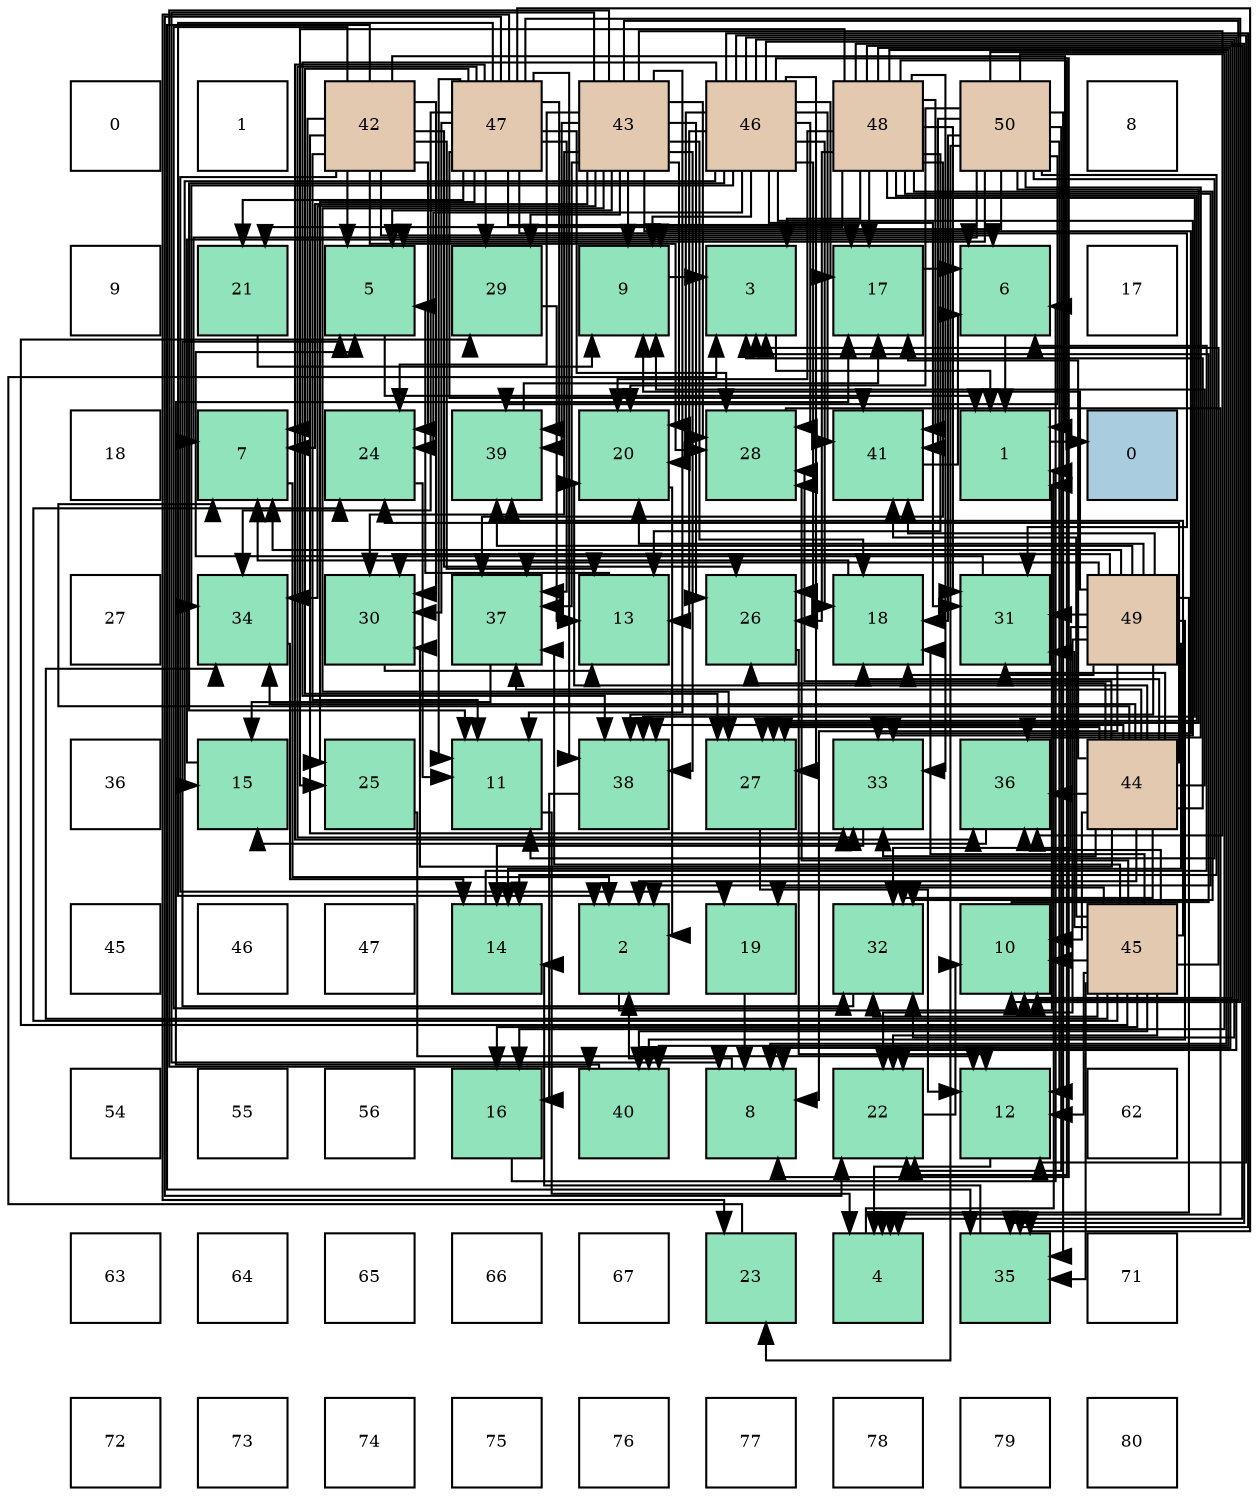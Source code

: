 digraph layout{
 rankdir=TB;
 splines=ortho;
 node [style=filled shape=square fixedsize=true width=0.6];
0[label="0", fontsize=8, fillcolor="#ffffff"];
1[label="1", fontsize=8, fillcolor="#ffffff"];
2[label="42", fontsize=8, fillcolor="#e3c9af"];
3[label="47", fontsize=8, fillcolor="#e3c9af"];
4[label="43", fontsize=8, fillcolor="#e3c9af"];
5[label="46", fontsize=8, fillcolor="#e3c9af"];
6[label="48", fontsize=8, fillcolor="#e3c9af"];
7[label="50", fontsize=8, fillcolor="#e3c9af"];
8[label="8", fontsize=8, fillcolor="#ffffff"];
9[label="9", fontsize=8, fillcolor="#ffffff"];
10[label="21", fontsize=8, fillcolor="#91e3bb"];
11[label="5", fontsize=8, fillcolor="#91e3bb"];
12[label="29", fontsize=8, fillcolor="#91e3bb"];
13[label="9", fontsize=8, fillcolor="#91e3bb"];
14[label="3", fontsize=8, fillcolor="#91e3bb"];
15[label="17", fontsize=8, fillcolor="#91e3bb"];
16[label="6", fontsize=8, fillcolor="#91e3bb"];
17[label="17", fontsize=8, fillcolor="#ffffff"];
18[label="18", fontsize=8, fillcolor="#ffffff"];
19[label="7", fontsize=8, fillcolor="#91e3bb"];
20[label="24", fontsize=8, fillcolor="#91e3bb"];
21[label="39", fontsize=8, fillcolor="#91e3bb"];
22[label="20", fontsize=8, fillcolor="#91e3bb"];
23[label="28", fontsize=8, fillcolor="#91e3bb"];
24[label="41", fontsize=8, fillcolor="#91e3bb"];
25[label="1", fontsize=8, fillcolor="#91e3bb"];
26[label="0", fontsize=8, fillcolor="#a9ccde"];
27[label="27", fontsize=8, fillcolor="#ffffff"];
28[label="34", fontsize=8, fillcolor="#91e3bb"];
29[label="30", fontsize=8, fillcolor="#91e3bb"];
30[label="37", fontsize=8, fillcolor="#91e3bb"];
31[label="13", fontsize=8, fillcolor="#91e3bb"];
32[label="26", fontsize=8, fillcolor="#91e3bb"];
33[label="18", fontsize=8, fillcolor="#91e3bb"];
34[label="31", fontsize=8, fillcolor="#91e3bb"];
35[label="49", fontsize=8, fillcolor="#e3c9af"];
36[label="36", fontsize=8, fillcolor="#ffffff"];
37[label="15", fontsize=8, fillcolor="#91e3bb"];
38[label="25", fontsize=8, fillcolor="#91e3bb"];
39[label="11", fontsize=8, fillcolor="#91e3bb"];
40[label="38", fontsize=8, fillcolor="#91e3bb"];
41[label="27", fontsize=8, fillcolor="#91e3bb"];
42[label="33", fontsize=8, fillcolor="#91e3bb"];
43[label="36", fontsize=8, fillcolor="#91e3bb"];
44[label="44", fontsize=8, fillcolor="#e3c9af"];
45[label="45", fontsize=8, fillcolor="#ffffff"];
46[label="46", fontsize=8, fillcolor="#ffffff"];
47[label="47", fontsize=8, fillcolor="#ffffff"];
48[label="14", fontsize=8, fillcolor="#91e3bb"];
49[label="2", fontsize=8, fillcolor="#91e3bb"];
50[label="19", fontsize=8, fillcolor="#91e3bb"];
51[label="32", fontsize=8, fillcolor="#91e3bb"];
52[label="10", fontsize=8, fillcolor="#91e3bb"];
53[label="45", fontsize=8, fillcolor="#e3c9af"];
54[label="54", fontsize=8, fillcolor="#ffffff"];
55[label="55", fontsize=8, fillcolor="#ffffff"];
56[label="56", fontsize=8, fillcolor="#ffffff"];
57[label="16", fontsize=8, fillcolor="#91e3bb"];
58[label="40", fontsize=8, fillcolor="#91e3bb"];
59[label="8", fontsize=8, fillcolor="#91e3bb"];
60[label="22", fontsize=8, fillcolor="#91e3bb"];
61[label="12", fontsize=8, fillcolor="#91e3bb"];
62[label="62", fontsize=8, fillcolor="#ffffff"];
63[label="63", fontsize=8, fillcolor="#ffffff"];
64[label="64", fontsize=8, fillcolor="#ffffff"];
65[label="65", fontsize=8, fillcolor="#ffffff"];
66[label="66", fontsize=8, fillcolor="#ffffff"];
67[label="67", fontsize=8, fillcolor="#ffffff"];
68[label="23", fontsize=8, fillcolor="#91e3bb"];
69[label="4", fontsize=8, fillcolor="#91e3bb"];
70[label="35", fontsize=8, fillcolor="#91e3bb"];
71[label="71", fontsize=8, fillcolor="#ffffff"];
72[label="72", fontsize=8, fillcolor="#ffffff"];
73[label="73", fontsize=8, fillcolor="#ffffff"];
74[label="74", fontsize=8, fillcolor="#ffffff"];
75[label="75", fontsize=8, fillcolor="#ffffff"];
76[label="76", fontsize=8, fillcolor="#ffffff"];
77[label="77", fontsize=8, fillcolor="#ffffff"];
78[label="78", fontsize=8, fillcolor="#ffffff"];
79[label="79", fontsize=8, fillcolor="#ffffff"];
80[label="80", fontsize=8, fillcolor="#ffffff"];
edge [constraint=false, style=vis];25 -> 26;
49 -> 25;
14 -> 25;
69 -> 25;
11 -> 25;
16 -> 25;
19 -> 49;
59 -> 49;
13 -> 14;
52 -> 14;
39 -> 69;
61 -> 69;
31 -> 11;
48 -> 16;
37 -> 16;
57 -> 16;
15 -> 16;
33 -> 19;
50 -> 59;
22 -> 49;
10 -> 13;
60 -> 52;
68 -> 14;
20 -> 39;
38 -> 61;
32 -> 61;
41 -> 61;
23 -> 69;
12 -> 31;
29 -> 31;
34 -> 11;
51 -> 11;
42 -> 48;
28 -> 48;
70 -> 48;
43 -> 37;
30 -> 37;
40 -> 57;
21 -> 15;
58 -> 15;
24 -> 16;
2 -> 25;
2 -> 11;
2 -> 16;
2 -> 19;
2 -> 39;
2 -> 31;
2 -> 50;
2 -> 20;
2 -> 32;
2 -> 23;
2 -> 29;
2 -> 51;
2 -> 42;
2 -> 70;
4 -> 11;
4 -> 19;
4 -> 59;
4 -> 13;
4 -> 52;
4 -> 39;
4 -> 33;
4 -> 22;
4 -> 20;
4 -> 32;
4 -> 41;
4 -> 23;
4 -> 12;
4 -> 29;
4 -> 42;
4 -> 28;
4 -> 43;
4 -> 30;
4 -> 40;
4 -> 21;
4 -> 58;
44 -> 49;
44 -> 14;
44 -> 19;
44 -> 13;
44 -> 52;
44 -> 15;
44 -> 33;
44 -> 22;
44 -> 20;
44 -> 32;
44 -> 41;
44 -> 23;
44 -> 29;
44 -> 34;
44 -> 51;
44 -> 42;
44 -> 28;
44 -> 43;
44 -> 30;
44 -> 40;
53 -> 14;
53 -> 52;
53 -> 61;
53 -> 57;
53 -> 33;
53 -> 50;
53 -> 60;
53 -> 20;
53 -> 23;
53 -> 12;
53 -> 34;
53 -> 51;
53 -> 28;
53 -> 70;
53 -> 43;
53 -> 30;
53 -> 21;
53 -> 58;
53 -> 24;
5 -> 59;
5 -> 13;
5 -> 52;
5 -> 39;
5 -> 61;
5 -> 31;
5 -> 37;
5 -> 15;
5 -> 33;
5 -> 22;
5 -> 60;
5 -> 20;
5 -> 32;
5 -> 41;
5 -> 23;
5 -> 34;
5 -> 51;
5 -> 42;
5 -> 28;
5 -> 70;
5 -> 40;
5 -> 24;
3 -> 49;
3 -> 52;
3 -> 39;
3 -> 15;
3 -> 10;
3 -> 60;
3 -> 68;
3 -> 38;
3 -> 41;
3 -> 23;
3 -> 12;
3 -> 29;
3 -> 34;
3 -> 42;
3 -> 28;
3 -> 70;
3 -> 43;
3 -> 30;
3 -> 40;
3 -> 21;
3 -> 24;
6 -> 49;
6 -> 14;
6 -> 69;
6 -> 59;
6 -> 31;
6 -> 15;
6 -> 22;
6 -> 10;
6 -> 60;
6 -> 38;
6 -> 32;
6 -> 41;
6 -> 34;
6 -> 51;
6 -> 42;
6 -> 70;
6 -> 30;
6 -> 40;
6 -> 58;
6 -> 24;
35 -> 69;
35 -> 19;
35 -> 59;
35 -> 13;
35 -> 48;
35 -> 33;
35 -> 22;
35 -> 60;
35 -> 29;
35 -> 34;
35 -> 51;
35 -> 30;
35 -> 40;
35 -> 21;
35 -> 58;
35 -> 24;
7 -> 11;
7 -> 19;
7 -> 59;
7 -> 13;
7 -> 39;
7 -> 61;
7 -> 48;
7 -> 57;
7 -> 33;
7 -> 22;
7 -> 60;
7 -> 68;
7 -> 41;
7 -> 70;
7 -> 43;
7 -> 21;
7 -> 24;
edge [constraint=true, style=invis];
0 -> 9 -> 18 -> 27 -> 36 -> 45 -> 54 -> 63 -> 72;
1 -> 10 -> 19 -> 28 -> 37 -> 46 -> 55 -> 64 -> 73;
2 -> 11 -> 20 -> 29 -> 38 -> 47 -> 56 -> 65 -> 74;
3 -> 12 -> 21 -> 30 -> 39 -> 48 -> 57 -> 66 -> 75;
4 -> 13 -> 22 -> 31 -> 40 -> 49 -> 58 -> 67 -> 76;
5 -> 14 -> 23 -> 32 -> 41 -> 50 -> 59 -> 68 -> 77;
6 -> 15 -> 24 -> 33 -> 42 -> 51 -> 60 -> 69 -> 78;
7 -> 16 -> 25 -> 34 -> 43 -> 52 -> 61 -> 70 -> 79;
8 -> 17 -> 26 -> 35 -> 44 -> 53 -> 62 -> 71 -> 80;
rank = same {0 -> 1 -> 2 -> 3 -> 4 -> 5 -> 6 -> 7 -> 8};
rank = same {9 -> 10 -> 11 -> 12 -> 13 -> 14 -> 15 -> 16 -> 17};
rank = same {18 -> 19 -> 20 -> 21 -> 22 -> 23 -> 24 -> 25 -> 26};
rank = same {27 -> 28 -> 29 -> 30 -> 31 -> 32 -> 33 -> 34 -> 35};
rank = same {36 -> 37 -> 38 -> 39 -> 40 -> 41 -> 42 -> 43 -> 44};
rank = same {45 -> 46 -> 47 -> 48 -> 49 -> 50 -> 51 -> 52 -> 53};
rank = same {54 -> 55 -> 56 -> 57 -> 58 -> 59 -> 60 -> 61 -> 62};
rank = same {63 -> 64 -> 65 -> 66 -> 67 -> 68 -> 69 -> 70 -> 71};
rank = same {72 -> 73 -> 74 -> 75 -> 76 -> 77 -> 78 -> 79 -> 80};
}